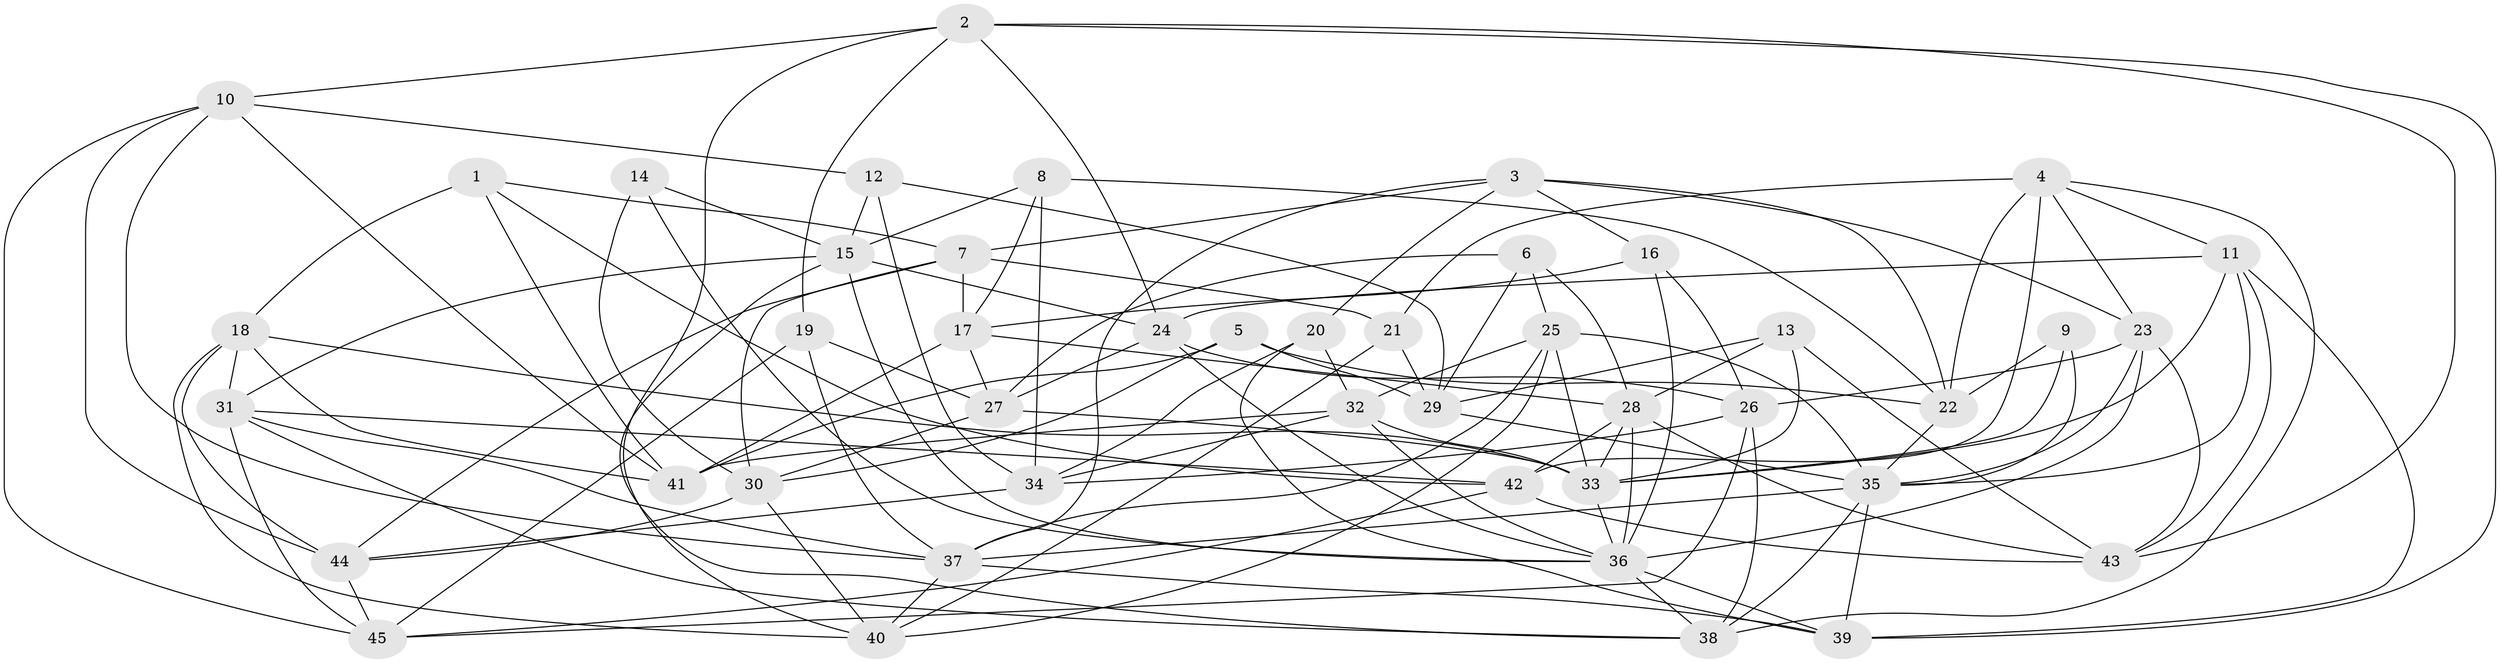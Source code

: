 // original degree distribution, {4: 1.0}
// Generated by graph-tools (version 1.1) at 2025/50/03/09/25 03:50:52]
// undirected, 45 vertices, 129 edges
graph export_dot {
graph [start="1"]
  node [color=gray90,style=filled];
  1;
  2;
  3;
  4;
  5;
  6;
  7;
  8;
  9;
  10;
  11;
  12;
  13;
  14;
  15;
  16;
  17;
  18;
  19;
  20;
  21;
  22;
  23;
  24;
  25;
  26;
  27;
  28;
  29;
  30;
  31;
  32;
  33;
  34;
  35;
  36;
  37;
  38;
  39;
  40;
  41;
  42;
  43;
  44;
  45;
  1 -- 7 [weight=1.0];
  1 -- 18 [weight=1.0];
  1 -- 41 [weight=1.0];
  1 -- 42 [weight=1.0];
  2 -- 10 [weight=1.0];
  2 -- 19 [weight=1.0];
  2 -- 24 [weight=1.0];
  2 -- 39 [weight=1.0];
  2 -- 40 [weight=1.0];
  2 -- 43 [weight=1.0];
  3 -- 7 [weight=1.0];
  3 -- 16 [weight=1.0];
  3 -- 20 [weight=1.0];
  3 -- 22 [weight=1.0];
  3 -- 23 [weight=1.0];
  3 -- 37 [weight=1.0];
  4 -- 11 [weight=1.0];
  4 -- 21 [weight=1.0];
  4 -- 22 [weight=1.0];
  4 -- 23 [weight=1.0];
  4 -- 38 [weight=1.0];
  4 -- 42 [weight=1.0];
  5 -- 22 [weight=1.0];
  5 -- 29 [weight=1.0];
  5 -- 30 [weight=1.0];
  5 -- 41 [weight=1.0];
  6 -- 25 [weight=1.0];
  6 -- 27 [weight=1.0];
  6 -- 28 [weight=1.0];
  6 -- 29 [weight=1.0];
  7 -- 17 [weight=1.0];
  7 -- 21 [weight=1.0];
  7 -- 30 [weight=1.0];
  7 -- 44 [weight=1.0];
  8 -- 15 [weight=1.0];
  8 -- 17 [weight=1.0];
  8 -- 22 [weight=1.0];
  8 -- 34 [weight=1.0];
  9 -- 22 [weight=1.0];
  9 -- 33 [weight=1.0];
  9 -- 35 [weight=2.0];
  10 -- 12 [weight=1.0];
  10 -- 37 [weight=1.0];
  10 -- 41 [weight=1.0];
  10 -- 44 [weight=1.0];
  10 -- 45 [weight=1.0];
  11 -- 24 [weight=1.0];
  11 -- 33 [weight=1.0];
  11 -- 35 [weight=1.0];
  11 -- 39 [weight=1.0];
  11 -- 43 [weight=1.0];
  12 -- 15 [weight=1.0];
  12 -- 29 [weight=1.0];
  12 -- 34 [weight=1.0];
  13 -- 28 [weight=1.0];
  13 -- 29 [weight=1.0];
  13 -- 33 [weight=1.0];
  13 -- 43 [weight=1.0];
  14 -- 15 [weight=2.0];
  14 -- 30 [weight=1.0];
  14 -- 36 [weight=1.0];
  15 -- 24 [weight=1.0];
  15 -- 31 [weight=1.0];
  15 -- 36 [weight=1.0];
  15 -- 38 [weight=1.0];
  16 -- 17 [weight=1.0];
  16 -- 26 [weight=1.0];
  16 -- 36 [weight=1.0];
  17 -- 27 [weight=1.0];
  17 -- 28 [weight=1.0];
  17 -- 41 [weight=1.0];
  18 -- 31 [weight=1.0];
  18 -- 33 [weight=1.0];
  18 -- 40 [weight=1.0];
  18 -- 41 [weight=1.0];
  18 -- 44 [weight=1.0];
  19 -- 27 [weight=1.0];
  19 -- 37 [weight=1.0];
  19 -- 45 [weight=1.0];
  20 -- 32 [weight=1.0];
  20 -- 34 [weight=1.0];
  20 -- 39 [weight=1.0];
  21 -- 29 [weight=1.0];
  21 -- 40 [weight=1.0];
  22 -- 35 [weight=1.0];
  23 -- 26 [weight=1.0];
  23 -- 35 [weight=1.0];
  23 -- 36 [weight=1.0];
  23 -- 43 [weight=1.0];
  24 -- 26 [weight=1.0];
  24 -- 27 [weight=1.0];
  24 -- 36 [weight=1.0];
  25 -- 32 [weight=1.0];
  25 -- 33 [weight=1.0];
  25 -- 35 [weight=1.0];
  25 -- 37 [weight=1.0];
  25 -- 40 [weight=1.0];
  26 -- 34 [weight=1.0];
  26 -- 38 [weight=1.0];
  26 -- 45 [weight=1.0];
  27 -- 30 [weight=1.0];
  27 -- 33 [weight=1.0];
  28 -- 33 [weight=2.0];
  28 -- 36 [weight=1.0];
  28 -- 42 [weight=1.0];
  28 -- 43 [weight=1.0];
  29 -- 35 [weight=1.0];
  30 -- 40 [weight=1.0];
  30 -- 44 [weight=1.0];
  31 -- 37 [weight=1.0];
  31 -- 38 [weight=1.0];
  31 -- 42 [weight=1.0];
  31 -- 45 [weight=1.0];
  32 -- 33 [weight=1.0];
  32 -- 34 [weight=1.0];
  32 -- 36 [weight=1.0];
  32 -- 41 [weight=1.0];
  33 -- 36 [weight=1.0];
  34 -- 44 [weight=1.0];
  35 -- 37 [weight=1.0];
  35 -- 38 [weight=1.0];
  35 -- 39 [weight=1.0];
  36 -- 38 [weight=1.0];
  36 -- 39 [weight=1.0];
  37 -- 39 [weight=1.0];
  37 -- 40 [weight=1.0];
  42 -- 43 [weight=1.0];
  42 -- 45 [weight=1.0];
  44 -- 45 [weight=1.0];
}
